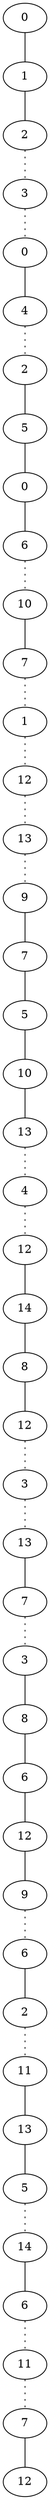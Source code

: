 graph {
a0 -- a1;
a1 -- a2;
a2 -- a3 [style=dotted];
a3 -- a4 [style=dotted];
a4 -- a5;
a5 -- a6 [style=dotted];
a6 -- a7;
a7 -- a8;
a8 -- a9;
a9 -- a10 [style=dotted];
a10 -- a11;
a11 -- a12 [style=dotted];
a12 -- a13 [style=dotted];
a13 -- a14 [style=dotted];
a14 -- a15 [style=dotted];
a15 -- a16;
a16 -- a17;
a17 -- a18;
a18 -- a19;
a19 -- a20 [style=dotted];
a20 -- a21 [style=dotted];
a21 -- a22;
a22 -- a23;
a23 -- a24;
a24 -- a25 [style=dotted];
a25 -- a26 [style=dotted];
a26 -- a27;
a27 -- a28 [style=dotted];
a28 -- a29;
a29 -- a30;
a30 -- a31;
a31 -- a32;
a32 -- a33 [style=dotted];
a33 -- a34;
a34 -- a35 [style=dotted];
a35 -- a36;
a36 -- a37;
a37 -- a38 [style=dotted];
a38 -- a39;
a39 -- a40 [style=dotted];
a40 -- a41 [style=dotted];
a41 -- a42;
a0[label=0];
a1[label=1];
a2[label=2];
a3[label=3];
a4[label=0];
a5[label=4];
a6[label=2];
a7[label=5];
a8[label=0];
a9[label=6];
a10[label=10];
a11[label=7];
a12[label=1];
a13[label=12];
a14[label=13];
a15[label=9];
a16[label=7];
a17[label=5];
a18[label=10];
a19[label=13];
a20[label=4];
a21[label=12];
a22[label=14];
a23[label=8];
a24[label=12];
a25[label=3];
a26[label=13];
a27[label=7];
a28[label=3];
a29[label=8];
a30[label=6];
a31[label=12];
a32[label=9];
a33[label=6];
a34[label=2];
a35[label=11];
a36[label=13];
a37[label=5];
a38[label=14];
a39[label=6];
a40[label=11];
a41[label=7];
a42[label=12];
}
